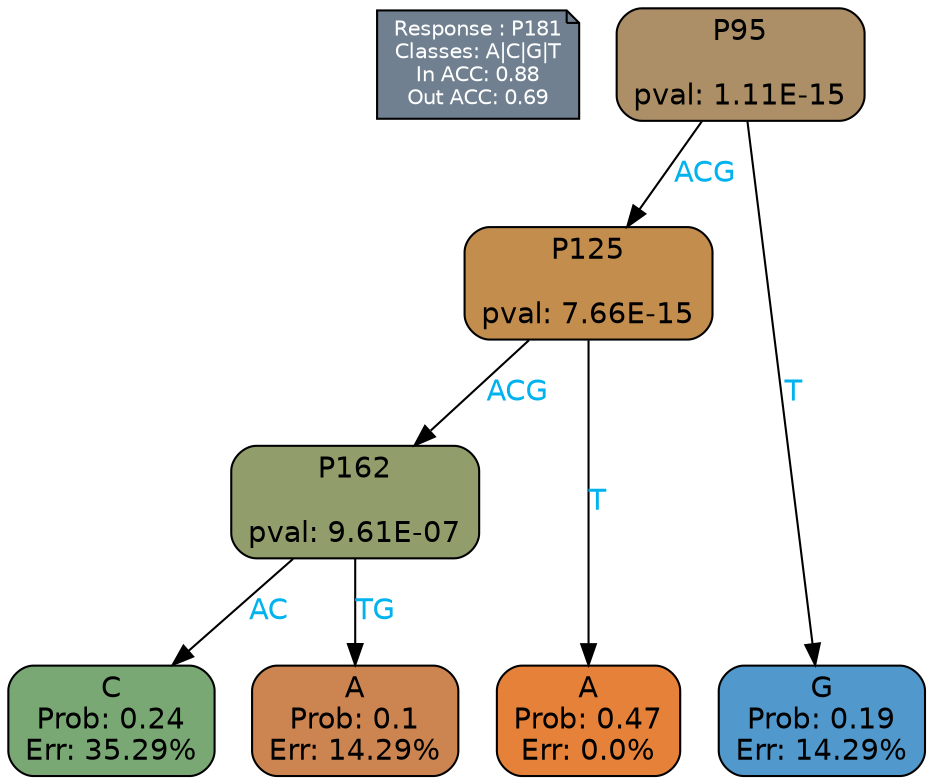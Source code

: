 digraph Tree {
node [shape=box, style="filled, rounded", color="black", fontname=helvetica] ;
graph [ranksep=equally, splines=polylines, bgcolor=transparent, dpi=600] ;
edge [fontname=helvetica] ;
LEGEND [label="Response : P181
Classes: A|C|G|T
In ACC: 0.88
Out ACC: 0.69
",shape=note,align=left,style=filled,fillcolor="slategray",fontcolor="white",fontsize=10];1 [label="P95

pval: 1.11E-15", fillcolor="#ac8f66"] ;
2 [label="P125

pval: 7.66E-15", fillcolor="#c28d4d"] ;
3 [label="P162

pval: 9.61E-07", fillcolor="#919d6b"] ;
4 [label="C
Prob: 0.24
Err: 35.29%", fillcolor="#79a875"] ;
5 [label="A
Prob: 0.1
Err: 14.29%", fillcolor="#cc8551"] ;
6 [label="A
Prob: 0.47
Err: 0.0%", fillcolor="#e58139"] ;
7 [label="G
Prob: 0.19
Err: 14.29%", fillcolor="#5198cc"] ;
1 -> 2 [label="ACG",fontcolor=deepskyblue2] ;
1 -> 7 [label="T",fontcolor=deepskyblue2] ;
2 -> 3 [label="ACG",fontcolor=deepskyblue2] ;
2 -> 6 [label="T",fontcolor=deepskyblue2] ;
3 -> 4 [label="AC",fontcolor=deepskyblue2] ;
3 -> 5 [label="TG",fontcolor=deepskyblue2] ;
{rank = same; 4;5;6;7;}{rank = same; LEGEND;1;}}
